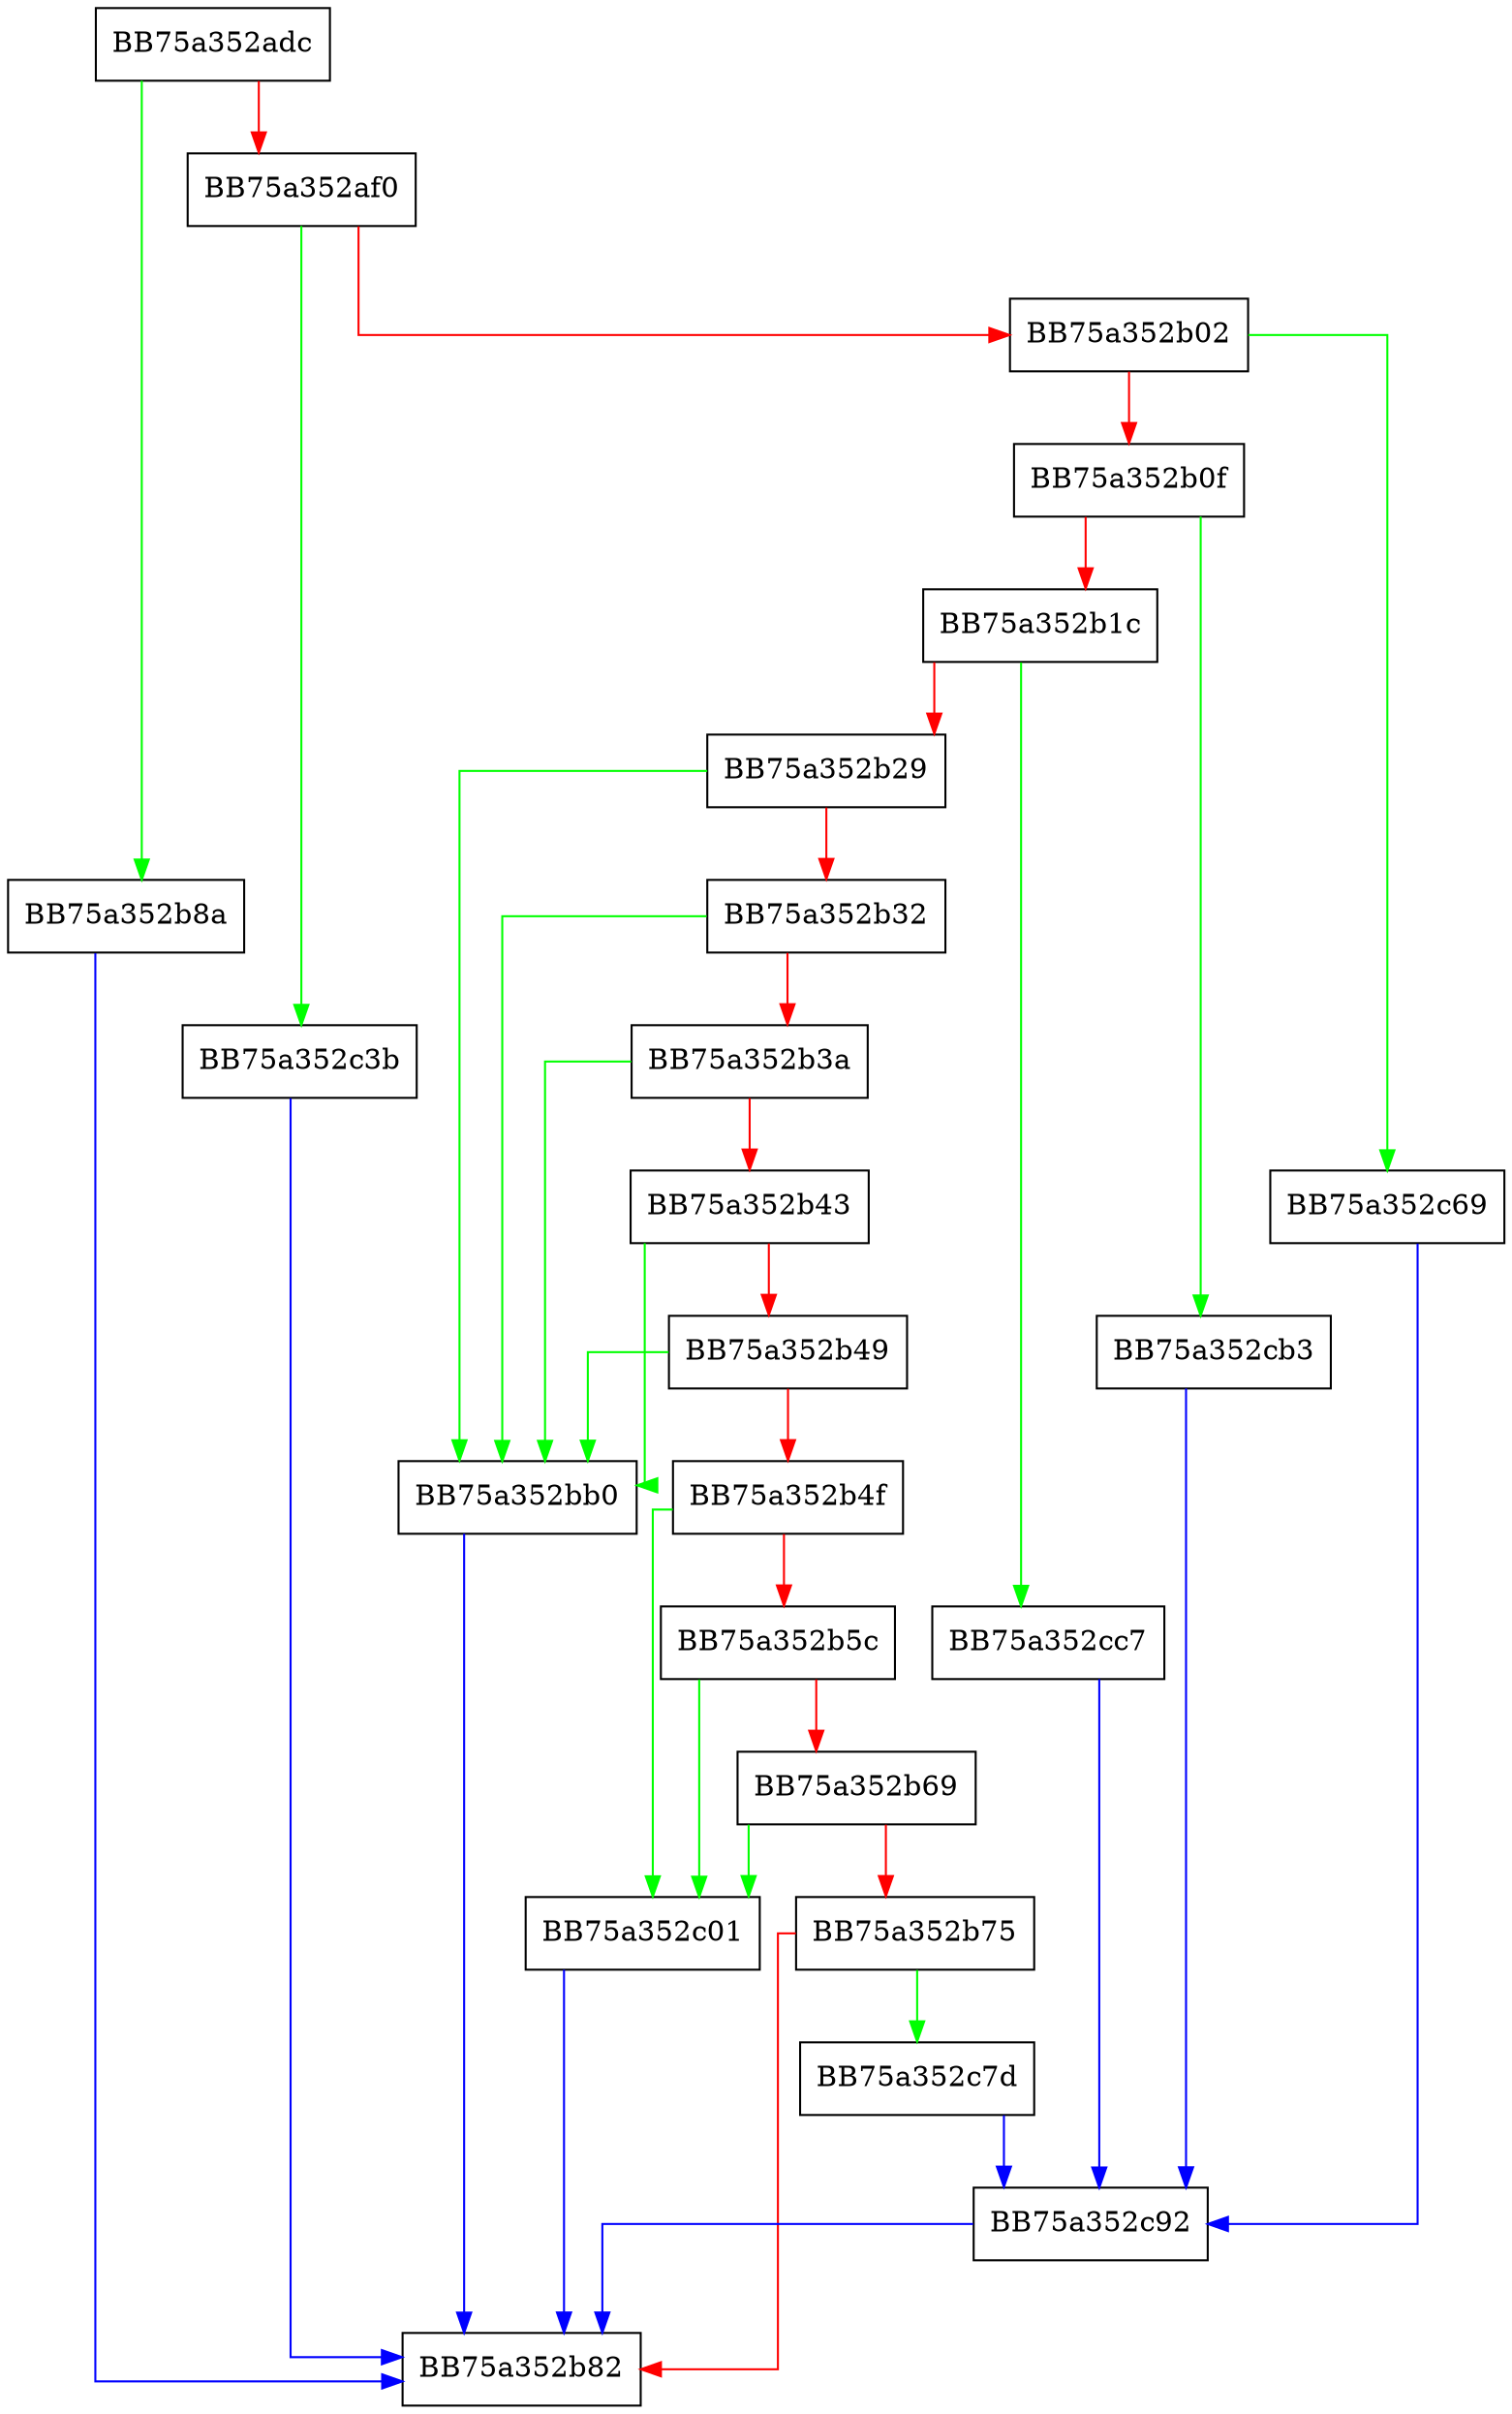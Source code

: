 digraph _validate_rfc_header {
  node [shape="box"];
  graph [splines=ortho];
  BB75a352adc -> BB75a352b8a [color="green"];
  BB75a352adc -> BB75a352af0 [color="red"];
  BB75a352af0 -> BB75a352c3b [color="green"];
  BB75a352af0 -> BB75a352b02 [color="red"];
  BB75a352b02 -> BB75a352c69 [color="green"];
  BB75a352b02 -> BB75a352b0f [color="red"];
  BB75a352b0f -> BB75a352cb3 [color="green"];
  BB75a352b0f -> BB75a352b1c [color="red"];
  BB75a352b1c -> BB75a352cc7 [color="green"];
  BB75a352b1c -> BB75a352b29 [color="red"];
  BB75a352b29 -> BB75a352bb0 [color="green"];
  BB75a352b29 -> BB75a352b32 [color="red"];
  BB75a352b32 -> BB75a352bb0 [color="green"];
  BB75a352b32 -> BB75a352b3a [color="red"];
  BB75a352b3a -> BB75a352bb0 [color="green"];
  BB75a352b3a -> BB75a352b43 [color="red"];
  BB75a352b43 -> BB75a352bb0 [color="green"];
  BB75a352b43 -> BB75a352b49 [color="red"];
  BB75a352b49 -> BB75a352bb0 [color="green"];
  BB75a352b49 -> BB75a352b4f [color="red"];
  BB75a352b4f -> BB75a352c01 [color="green"];
  BB75a352b4f -> BB75a352b5c [color="red"];
  BB75a352b5c -> BB75a352c01 [color="green"];
  BB75a352b5c -> BB75a352b69 [color="red"];
  BB75a352b69 -> BB75a352c01 [color="green"];
  BB75a352b69 -> BB75a352b75 [color="red"];
  BB75a352b75 -> BB75a352c7d [color="green"];
  BB75a352b75 -> BB75a352b82 [color="red"];
  BB75a352b8a -> BB75a352b82 [color="blue"];
  BB75a352bb0 -> BB75a352b82 [color="blue"];
  BB75a352c01 -> BB75a352b82 [color="blue"];
  BB75a352c3b -> BB75a352b82 [color="blue"];
  BB75a352c69 -> BB75a352c92 [color="blue"];
  BB75a352c7d -> BB75a352c92 [color="blue"];
  BB75a352c92 -> BB75a352b82 [color="blue"];
  BB75a352cb3 -> BB75a352c92 [color="blue"];
  BB75a352cc7 -> BB75a352c92 [color="blue"];
}